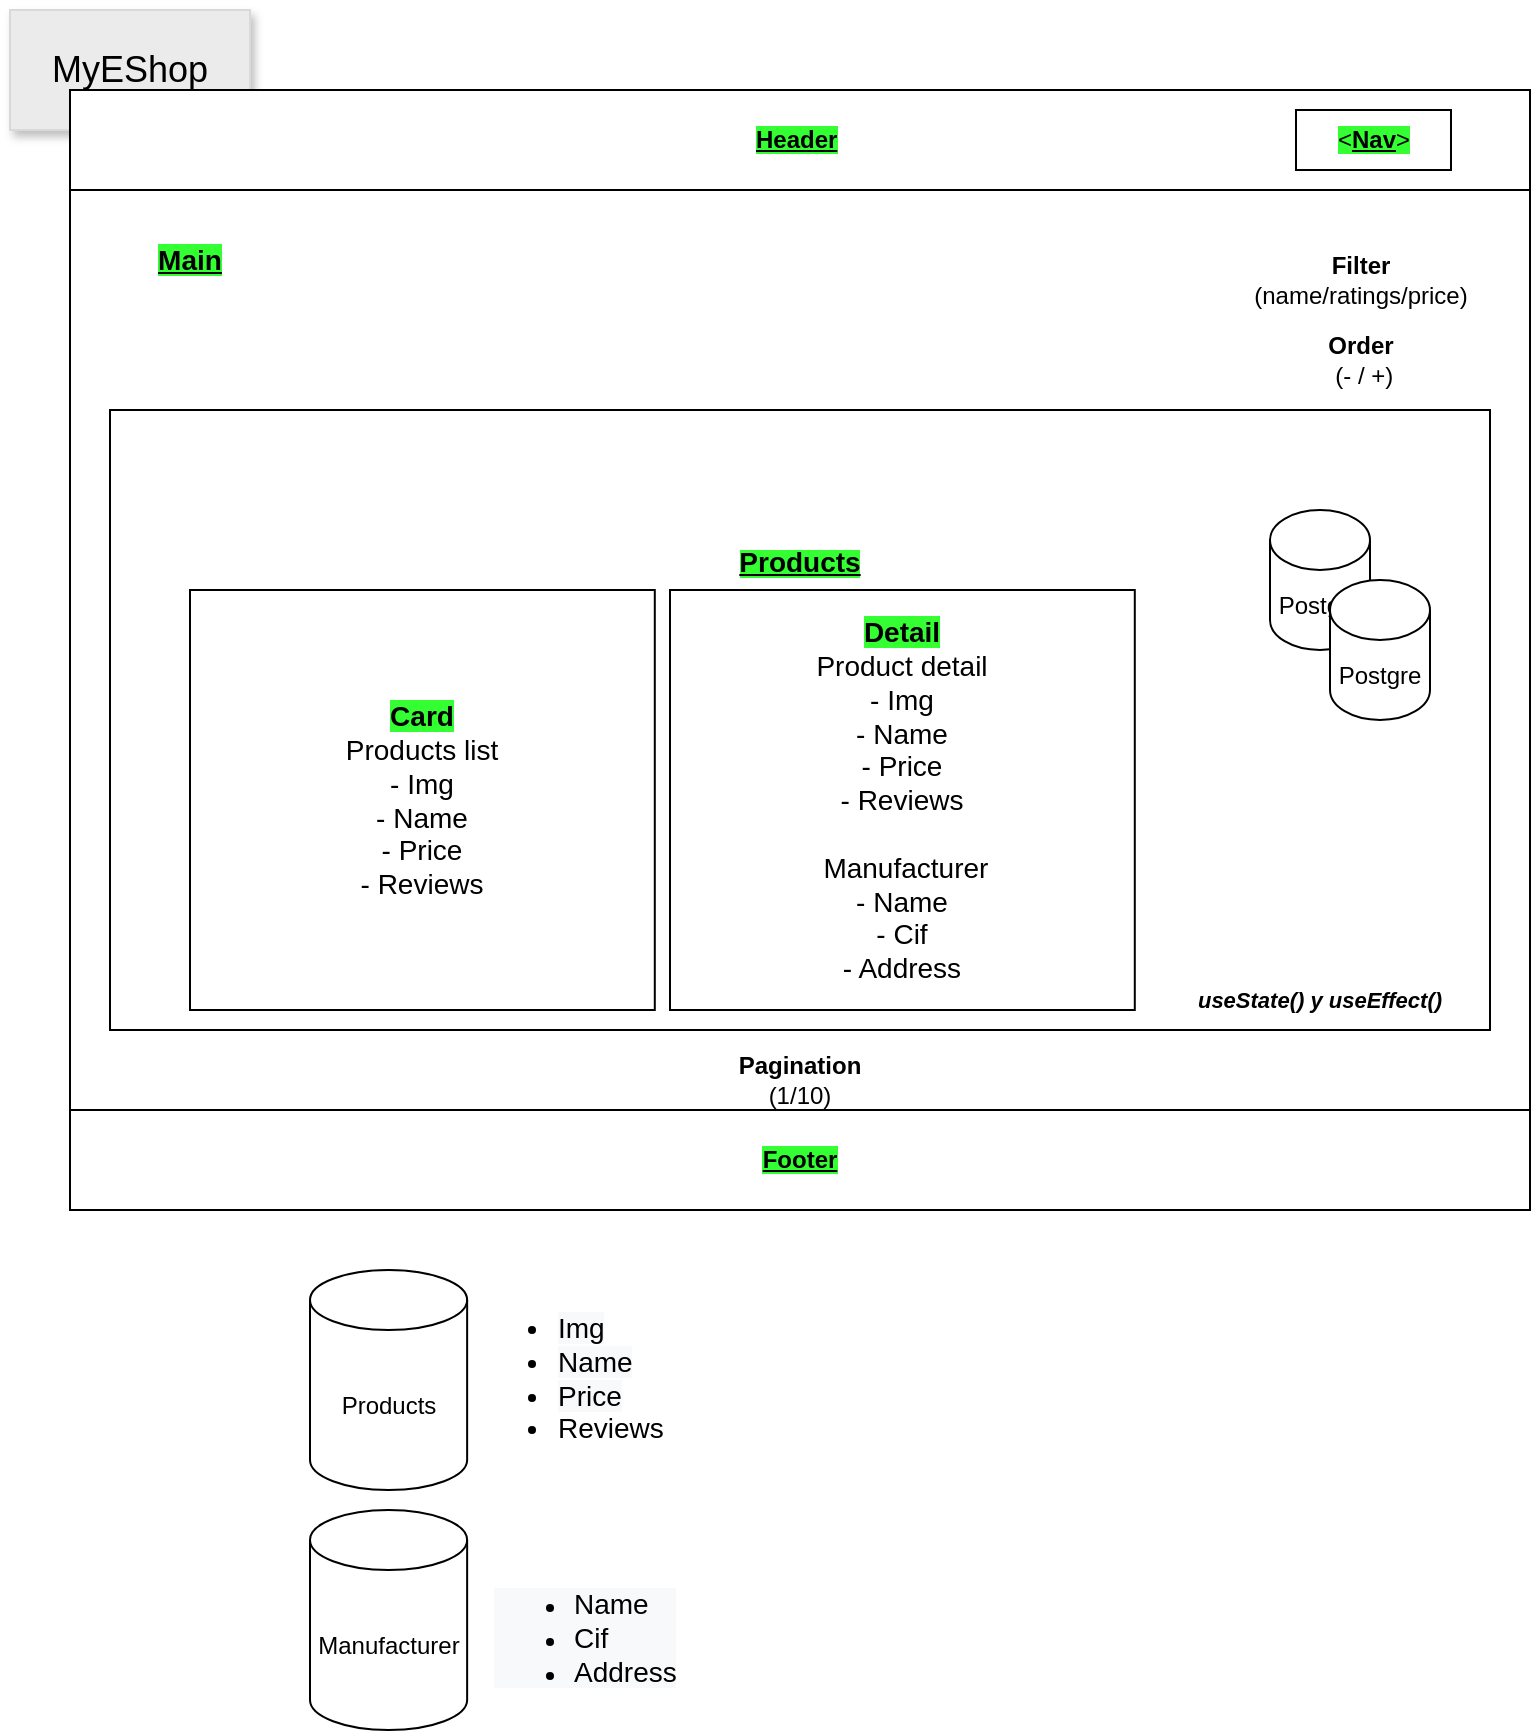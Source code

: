 <mxfile version="16.1.0" type="github">
  <diagram id="6Z3TIg_0e0feJtFlE7T3" name="Page-1">
    <mxGraphModel dx="1538" dy="749" grid="1" gridSize="10" guides="1" tooltips="1" connect="1" arrows="1" fold="1" page="1" pageScale="1" pageWidth="827" pageHeight="1169" math="0" shadow="0">
      <root>
        <mxCell id="0" />
        <mxCell id="1" parent="0" />
        <mxCell id="Enh5otP51w65wlUfJCJV-43" value="&lt;font style=&quot;font-size: 18px&quot;&gt;MyEShop&lt;/font&gt;" style="rounded=0;whiteSpace=wrap;html=1;shadow=1;fillColor=#EBEBEB;strokeColor=#D9D9D9;" vertex="1" parent="1">
          <mxGeometry x="40" y="110" width="120" height="60" as="geometry" />
        </mxCell>
        <mxCell id="Enh5otP51w65wlUfJCJV-2" value="" style="rounded=0;whiteSpace=wrap;html=1;" vertex="1" parent="1">
          <mxGeometry x="70" y="200" width="730" height="460" as="geometry" />
        </mxCell>
        <mxCell id="Enh5otP51w65wlUfJCJV-9" value="&lt;span style=&quot;background-color: rgb(51 , 255 , 51)&quot;&gt;&lt;b&gt;&lt;u&gt;&lt;font style=&quot;font-size: 14px&quot;&gt;Products&lt;/font&gt;&lt;/u&gt;&lt;/b&gt;&lt;/span&gt;&lt;br&gt;&lt;br&gt;&lt;br&gt;&lt;br&gt;&lt;br&gt;&lt;br&gt;&lt;br&gt;&lt;br&gt;&lt;br&gt;&lt;br&gt;&lt;br&gt;&lt;br&gt;" style="rounded=0;whiteSpace=wrap;html=1;" vertex="1" parent="1">
          <mxGeometry x="90" y="310" width="690" height="310" as="geometry" />
        </mxCell>
        <mxCell id="Enh5otP51w65wlUfJCJV-18" value="&lt;font style=&quot;font-size: 14px&quot;&gt;&lt;font style=&quot;background-color: rgb(51 , 255 , 51)&quot;&gt;&lt;b&gt;Card&lt;br&gt;&lt;/b&gt;&lt;/font&gt;Products list&lt;br&gt;- Img&lt;br&gt;- Name&lt;br&gt;- Price&lt;br&gt;- Reviews&lt;/font&gt;" style="rounded=0;whiteSpace=wrap;html=1;" vertex="1" parent="1">
          <mxGeometry x="130" y="400" width="232.4" height="210" as="geometry" />
        </mxCell>
        <mxCell id="Enh5otP51w65wlUfJCJV-20" value="&lt;font style=&quot;font-size: 11px&quot;&gt;&lt;b&gt;&lt;i&gt;useState() y useEffect()&lt;/i&gt;&lt;/b&gt;&lt;/font&gt;" style="text;html=1;strokeColor=none;fillColor=none;align=center;verticalAlign=middle;whiteSpace=wrap;rounded=0;fontFamily=Helvetica;fontSize=10;" vertex="1" parent="1">
          <mxGeometry x="610" y="590" width="170" height="30" as="geometry" />
        </mxCell>
        <mxCell id="Enh5otP51w65wlUfJCJV-31" value="&lt;u&gt;&lt;b style=&quot;background-color: rgb(51 , 255 , 51)&quot;&gt;Footer&lt;/b&gt;&lt;/u&gt;" style="rounded=0;whiteSpace=wrap;html=1;" vertex="1" parent="1">
          <mxGeometry x="70" y="660" width="730" height="50" as="geometry" />
        </mxCell>
        <mxCell id="Enh5otP51w65wlUfJCJV-32" value="&lt;b&gt;&lt;u style=&quot;background-color: rgb(51 , 255 , 51)&quot;&gt;Header&lt;/u&gt;&lt;/b&gt;&amp;nbsp;" style="rounded=0;whiteSpace=wrap;html=1;" vertex="1" parent="1">
          <mxGeometry x="70" y="150" width="730" height="50" as="geometry" />
        </mxCell>
        <mxCell id="Enh5otP51w65wlUfJCJV-33" value="&lt;span style=&quot;background-color: rgb(51 , 255 , 51)&quot;&gt;&amp;lt;&lt;b&gt;&lt;u&gt;Nav&lt;/u&gt;&lt;/b&gt;&amp;gt;&lt;/span&gt;" style="rounded=0;whiteSpace=wrap;html=1;" vertex="1" parent="1">
          <mxGeometry x="683" y="160" width="77.5" height="30" as="geometry" />
        </mxCell>
        <mxCell id="Enh5otP51w65wlUfJCJV-34" value="&lt;b&gt;&lt;u&gt;&lt;font style=&quot;font-size: 14px ; background-color: rgb(51 , 255 , 51)&quot;&gt;Main&lt;/font&gt;&lt;/u&gt;&lt;/b&gt;" style="text;html=1;strokeColor=none;fillColor=none;align=center;verticalAlign=middle;whiteSpace=wrap;rounded=0;" vertex="1" parent="1">
          <mxGeometry x="100" y="220" width="60" height="30" as="geometry" />
        </mxCell>
        <mxCell id="Enh5otP51w65wlUfJCJV-39" value="&lt;b&gt;Filter&lt;/b&gt; (name/ratings/price)" style="text;html=1;strokeColor=none;fillColor=none;align=center;verticalAlign=middle;whiteSpace=wrap;rounded=0;" vertex="1" parent="1">
          <mxGeometry x="660" y="230" width="110.5" height="30" as="geometry" />
        </mxCell>
        <mxCell id="Enh5otP51w65wlUfJCJV-40" value="&lt;b&gt;Pagination&lt;/b&gt; (1/10)" style="text;html=1;strokeColor=none;fillColor=none;align=center;verticalAlign=middle;whiteSpace=wrap;rounded=0;" vertex="1" parent="1">
          <mxGeometry x="405" y="630" width="60" height="30" as="geometry" />
        </mxCell>
        <mxCell id="Enh5otP51w65wlUfJCJV-42" value="&lt;font style=&quot;font-size: 14px&quot;&gt;&lt;font style=&quot;background-color: rgb(51 , 255 , 51)&quot;&gt;&lt;b&gt;Detail&lt;br&gt;&lt;/b&gt;&lt;/font&gt;Product detail&lt;br&gt;- Img&lt;br&gt;- Name&lt;br&gt;- Price&lt;br&gt;- Reviews&lt;br&gt;&lt;span style=&quot;color: transparent&quot;&gt;nombre, un&lt;/span&gt;&lt;br&gt;&lt;/font&gt;&lt;div&gt;&lt;span dir=&quot;ltr&quot; style=&quot;box-sizing: inherit ; color: transparent ; position: absolute ; cursor: text ; transform-origin: 0px 0px ; left: 472.81px ; top: 393.929px&quot;&gt; &lt;/span&gt;&lt;span dir=&quot;ltr&quot; style=&quot;box-sizing: inherit ; color: transparent ; position: absolute ; cursor: text ; transform-origin: 0px 0px ; left: 477.384px ; top: 393.929px ; transform: scalex(0.997)&quot;&gt;&lt;font style=&quot;font-size: 14px&quot;&gt;Cn&lt;/font&gt;&lt;/span&gt;&lt;/div&gt;&lt;div&gt;&lt;font style=&quot;font-size: 14px&quot;&gt;&amp;nbsp;Manufacturer&lt;/font&gt;&lt;/div&gt;&lt;div&gt;&lt;font style=&quot;font-size: 14px&quot;&gt;- Name&lt;/font&gt;&lt;/div&gt;&lt;div&gt;&lt;span style=&quot;font-size: 14px&quot;&gt;- Cif&lt;/span&gt;&lt;/div&gt;&lt;div&gt;&lt;font style=&quot;font-size: 14px&quot;&gt;- Address&lt;/font&gt;&lt;/div&gt;" style="rounded=0;whiteSpace=wrap;html=1;" vertex="1" parent="1">
          <mxGeometry x="370" y="400" width="232.4" height="210" as="geometry" />
        </mxCell>
        <mxCell id="Enh5otP51w65wlUfJCJV-44" value="&lt;b&gt;Order&lt;br&gt;&lt;/b&gt;&amp;nbsp;(- / +)" style="text;html=1;strokeColor=none;fillColor=none;align=center;verticalAlign=middle;whiteSpace=wrap;rounded=0;" vertex="1" parent="1">
          <mxGeometry x="660" y="270" width="110.5" height="30" as="geometry" />
        </mxCell>
        <mxCell id="Enh5otP51w65wlUfJCJV-46" value="Postgre" style="shape=cylinder3;whiteSpace=wrap;html=1;boundedLbl=1;backgroundOutline=1;size=15;" vertex="1" parent="1">
          <mxGeometry x="670" y="360" width="50" height="70" as="geometry" />
        </mxCell>
        <mxCell id="Enh5otP51w65wlUfJCJV-47" value="Postgre" style="shape=cylinder3;whiteSpace=wrap;html=1;boundedLbl=1;backgroundOutline=1;size=15;" vertex="1" parent="1">
          <mxGeometry x="700" y="395" width="50" height="70" as="geometry" />
        </mxCell>
        <mxCell id="Enh5otP51w65wlUfJCJV-49" value="Products" style="shape=cylinder3;whiteSpace=wrap;html=1;boundedLbl=1;backgroundOutline=1;size=15;" vertex="1" parent="1">
          <mxGeometry x="190" y="740" width="78.57" height="110" as="geometry" />
        </mxCell>
        <mxCell id="Enh5otP51w65wlUfJCJV-51" value="Manufacturer" style="shape=cylinder3;whiteSpace=wrap;html=1;boundedLbl=1;backgroundOutline=1;size=15;" vertex="1" parent="1">
          <mxGeometry x="190" y="860" width="78.57" height="110" as="geometry" />
        </mxCell>
        <mxCell id="Enh5otP51w65wlUfJCJV-52" value="&lt;ul&gt;&lt;li&gt;&lt;span style=&quot;color: rgb(0 , 0 , 0) ; font-family: &amp;#34;helvetica&amp;#34; ; font-size: 14px ; font-style: normal ; font-weight: 400 ; letter-spacing: normal ; text-align: center ; text-indent: 0px ; text-transform: none ; word-spacing: 0px ; background-color: rgb(248 , 249 , 250) ; display: inline ; float: none&quot;&gt;Img&lt;/span&gt;&lt;/li&gt;&lt;li&gt;&lt;span style=&quot;color: rgb(0 , 0 , 0) ; font-family: &amp;#34;helvetica&amp;#34; ; font-size: 14px ; font-style: normal ; font-weight: 400 ; letter-spacing: normal ; text-align: center ; text-indent: 0px ; text-transform: none ; word-spacing: 0px ; background-color: rgb(248 , 249 , 250) ; display: inline ; float: none&quot;&gt;Name&lt;/span&gt;&lt;/li&gt;&lt;li&gt;&lt;span style=&quot;color: rgb(0 , 0 , 0) ; font-family: &amp;#34;helvetica&amp;#34; ; font-size: 14px ; font-style: normal ; font-weight: 400 ; letter-spacing: normal ; text-align: center ; text-indent: 0px ; text-transform: none ; word-spacing: 0px ; background-color: rgb(248 , 249 , 250) ; display: inline ; float: none&quot;&gt;Price&lt;/span&gt;&lt;/li&gt;&lt;li&gt;Reviews&lt;/li&gt;&lt;/ul&gt;" style="text;whiteSpace=wrap;html=1;fontSize=14;fontFamily=Helvetica;" vertex="1" parent="1">
          <mxGeometry x="272.4" y="740" width="90" height="100" as="geometry" />
        </mxCell>
        <mxCell id="Enh5otP51w65wlUfJCJV-53" value="&lt;div style=&quot;color: rgb(0 , 0 , 0) ; font-family: &amp;#34;helvetica&amp;#34; ; font-size: 12px ; font-style: normal ; font-weight: 400 ; letter-spacing: normal ; text-indent: 0px ; text-transform: none ; word-spacing: 0px ; background-color: rgb(248 , 249 , 250)&quot;&gt;&lt;ul&gt;&lt;li&gt;&lt;font style=&quot;font-size: 14px&quot;&gt;Name&lt;/font&gt;&lt;/li&gt;&lt;li&gt;&lt;span style=&quot;font-size: 14px&quot;&gt;Cif&lt;/span&gt;&lt;/li&gt;&lt;li&gt;&lt;font style=&quot;font-size: 14px&quot;&gt;Address&lt;/font&gt;&lt;/li&gt;&lt;/ul&gt;&lt;/div&gt;" style="text;whiteSpace=wrap;html=1;fontSize=14;fontFamily=Helvetica;align=left;" vertex="1" parent="1">
          <mxGeometry x="280" y="880" width="160" height="80" as="geometry" />
        </mxCell>
      </root>
    </mxGraphModel>
  </diagram>
</mxfile>
